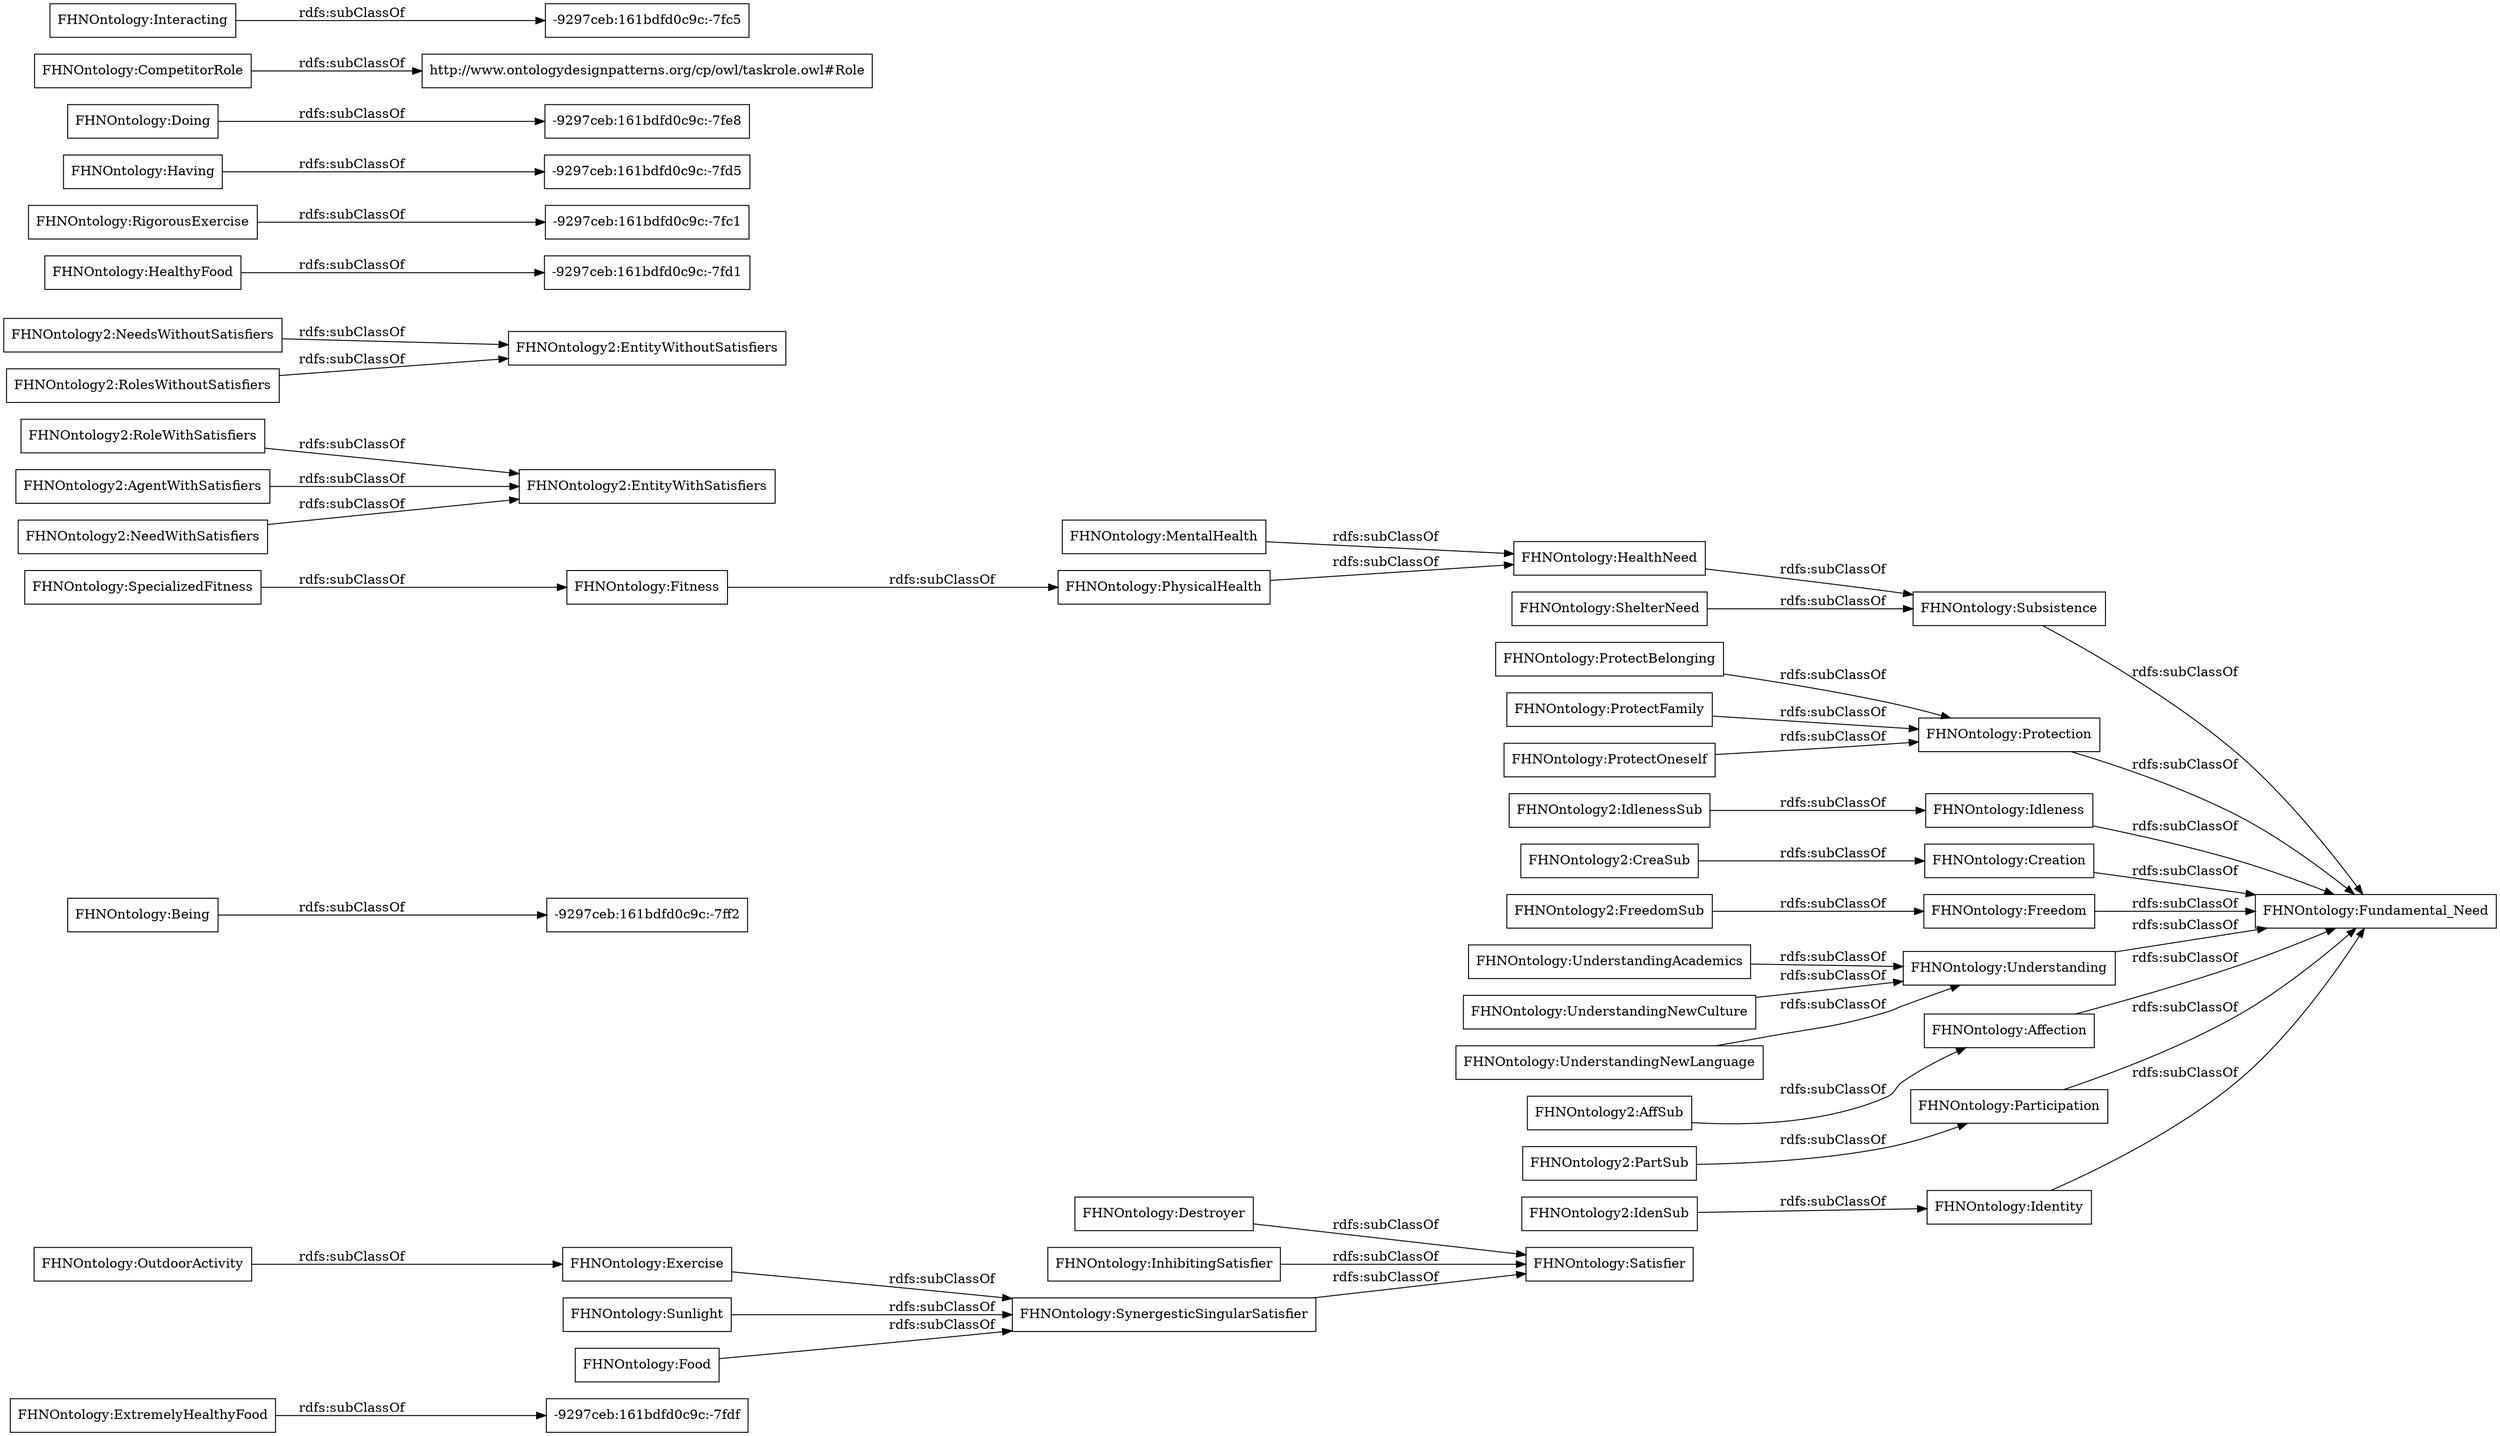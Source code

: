digraph ar2dtool_diagram { 
rankdir=LR;
size="1000"
node [shape = rectangle, color="black"]; "-9297ceb:161bdfd0c9c:-7fdf" "FHNOntology:SynergesticSingularSatisfier" "-9297ceb:161bdfd0c9c:-7ff2" "FHNOntology:Identity" "FHNOntology2:EntityWithSatisfiers" "FHNOntology2:FreedomSub" "FHNOntology2:NeedsWithoutSatisfiers" "-9297ceb:161bdfd0c9c:-7fd1" "FHNOntology:Exercise" "FHNOntology:ProtectBelonging" "FHNOntology:ProtectFamily" "FHNOntology:Destroyer" "FHNOntology2:IdenSub" "FHNOntology:Subsistence" "FHNOntology:OutdoorActivity" "FHNOntology2:RolesWithoutSatisfiers" "FHNOntology2:CreaSub" "-9297ceb:161bdfd0c9c:-7fc1" "FHNOntology:RigorousExercise" "FHNOntology2:PartSub" "FHNOntology2:RoleWithSatisfiers" "FHNOntology:Fitness" "FHNOntology:Protection" "FHNOntology:Fundamental_Need" "FHNOntology:SpecializedFitness" "-9297ceb:161bdfd0c9c:-7fd5" "-9297ceb:161bdfd0c9c:-7fe8" "FHNOntology2:EntityWithoutSatisfiers" "FHNOntology2:IdlenessSub" "http://www.ontologydesignpatterns.org/cp/owl/taskrole.owl#Role" "FHNOntology:UnderstandingAcademics" "FHNOntology:InhibitingSatisfier" "FHNOntology:Idleness" "FHNOntology:Creation" "FHNOntology:Being" "FHNOntology:UnderstandingNewCulture" "FHNOntology:Freedom" "FHNOntology:Understanding" "FHNOntology:MentalHealth" "FHNOntology:HealthyFood" "FHNOntology:Affection" "-9297ceb:161bdfd0c9c:-7fc5" "FHNOntology:Satisfier" "FHNOntology2:AgentWithSatisfiers" "FHNOntology:UnderstandingNewLanguage" "FHNOntology:HealthNeed" "FHNOntology2:NeedWithSatisfiers" "FHNOntology:PhysicalHealth" "FHNOntology:Doing" "FHNOntology:Interacting" "FHNOntology2:AffSub" "FHNOntology:ShelterNeed" "FHNOntology:CompetitorRole" "FHNOntology:Having" "FHNOntology:ProtectOneself" "FHNOntology:Sunlight" "FHNOntology:Food" "FHNOntology:Participation" "FHNOntology:ExtremelyHealthyFood" ; /*classes style*/
	"FHNOntology:Interacting" -> "-9297ceb:161bdfd0c9c:-7fc5" [ label = "rdfs:subClassOf" ];
	"FHNOntology:UnderstandingNewCulture" -> "FHNOntology:Understanding" [ label = "rdfs:subClassOf" ];
	"FHNOntology:PhysicalHealth" -> "FHNOntology:HealthNeed" [ label = "rdfs:subClassOf" ];
	"FHNOntology:Creation" -> "FHNOntology:Fundamental_Need" [ label = "rdfs:subClassOf" ];
	"FHNOntology:Exercise" -> "FHNOntology:SynergesticSingularSatisfier" [ label = "rdfs:subClassOf" ];
	"FHNOntology:Food" -> "FHNOntology:SynergesticSingularSatisfier" [ label = "rdfs:subClassOf" ];
	"FHNOntology:Affection" -> "FHNOntology:Fundamental_Need" [ label = "rdfs:subClassOf" ];
	"FHNOntology:Identity" -> "FHNOntology:Fundamental_Need" [ label = "rdfs:subClassOf" ];
	"FHNOntology:UnderstandingAcademics" -> "FHNOntology:Understanding" [ label = "rdfs:subClassOf" ];
	"FHNOntology2:FreedomSub" -> "FHNOntology:Freedom" [ label = "rdfs:subClassOf" ];
	"FHNOntology2:RolesWithoutSatisfiers" -> "FHNOntology2:EntityWithoutSatisfiers" [ label = "rdfs:subClassOf" ];
	"FHNOntology:InhibitingSatisfier" -> "FHNOntology:Satisfier" [ label = "rdfs:subClassOf" ];
	"FHNOntology:Being" -> "-9297ceb:161bdfd0c9c:-7ff2" [ label = "rdfs:subClassOf" ];
	"FHNOntology2:NeedWithSatisfiers" -> "FHNOntology2:EntityWithSatisfiers" [ label = "rdfs:subClassOf" ];
	"FHNOntology:Subsistence" -> "FHNOntology:Fundamental_Need" [ label = "rdfs:subClassOf" ];
	"FHNOntology:Participation" -> "FHNOntology:Fundamental_Need" [ label = "rdfs:subClassOf" ];
	"FHNOntology:Doing" -> "-9297ceb:161bdfd0c9c:-7fe8" [ label = "rdfs:subClassOf" ];
	"FHNOntology:SpecializedFitness" -> "FHNOntology:Fitness" [ label = "rdfs:subClassOf" ];
	"FHNOntology:ShelterNeed" -> "FHNOntology:Subsistence" [ label = "rdfs:subClassOf" ];
	"FHNOntology:Understanding" -> "FHNOntology:Fundamental_Need" [ label = "rdfs:subClassOf" ];
	"FHNOntology:Fitness" -> "FHNOntology:PhysicalHealth" [ label = "rdfs:subClassOf" ];
	"FHNOntology:UnderstandingNewLanguage" -> "FHNOntology:Understanding" [ label = "rdfs:subClassOf" ];
	"FHNOntology:Destroyer" -> "FHNOntology:Satisfier" [ label = "rdfs:subClassOf" ];
	"FHNOntology2:RoleWithSatisfiers" -> "FHNOntology2:EntityWithSatisfiers" [ label = "rdfs:subClassOf" ];
	"FHNOntology:CompetitorRole" -> "http://www.ontologydesignpatterns.org/cp/owl/taskrole.owl#Role" [ label = "rdfs:subClassOf" ];
	"FHNOntology:ProtectFamily" -> "FHNOntology:Protection" [ label = "rdfs:subClassOf" ];
	"FHNOntology:MentalHealth" -> "FHNOntology:HealthNeed" [ label = "rdfs:subClassOf" ];
	"FHNOntology2:AgentWithSatisfiers" -> "FHNOntology2:EntityWithSatisfiers" [ label = "rdfs:subClassOf" ];
	"FHNOntology2:PartSub" -> "FHNOntology:Participation" [ label = "rdfs:subClassOf" ];
	"FHNOntology2:NeedsWithoutSatisfiers" -> "FHNOntology2:EntityWithoutSatisfiers" [ label = "rdfs:subClassOf" ];
	"FHNOntology:Protection" -> "FHNOntology:Fundamental_Need" [ label = "rdfs:subClassOf" ];
	"FHNOntology2:IdlenessSub" -> "FHNOntology:Idleness" [ label = "rdfs:subClassOf" ];
	"FHNOntology:ProtectOneself" -> "FHNOntology:Protection" [ label = "rdfs:subClassOf" ];
	"FHNOntology2:IdenSub" -> "FHNOntology:Identity" [ label = "rdfs:subClassOf" ];
	"FHNOntology2:AffSub" -> "FHNOntology:Affection" [ label = "rdfs:subClassOf" ];
	"FHNOntology:SynergesticSingularSatisfier" -> "FHNOntology:Satisfier" [ label = "rdfs:subClassOf" ];
	"FHNOntology:OutdoorActivity" -> "FHNOntology:Exercise" [ label = "rdfs:subClassOf" ];
	"FHNOntology:Freedom" -> "FHNOntology:Fundamental_Need" [ label = "rdfs:subClassOf" ];
	"FHNOntology:HealthNeed" -> "FHNOntology:Subsistence" [ label = "rdfs:subClassOf" ];
	"FHNOntology2:CreaSub" -> "FHNOntology:Creation" [ label = "rdfs:subClassOf" ];
	"FHNOntology:RigorousExercise" -> "-9297ceb:161bdfd0c9c:-7fc1" [ label = "rdfs:subClassOf" ];
	"FHNOntology:ExtremelyHealthyFood" -> "-9297ceb:161bdfd0c9c:-7fdf" [ label = "rdfs:subClassOf" ];
	"FHNOntology:Having" -> "-9297ceb:161bdfd0c9c:-7fd5" [ label = "rdfs:subClassOf" ];
	"FHNOntology:Idleness" -> "FHNOntology:Fundamental_Need" [ label = "rdfs:subClassOf" ];
	"FHNOntology:ProtectBelonging" -> "FHNOntology:Protection" [ label = "rdfs:subClassOf" ];
	"FHNOntology:Sunlight" -> "FHNOntology:SynergesticSingularSatisfier" [ label = "rdfs:subClassOf" ];
	"FHNOntology:HealthyFood" -> "-9297ceb:161bdfd0c9c:-7fd1" [ label = "rdfs:subClassOf" ];

}
